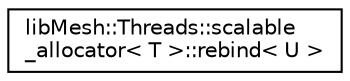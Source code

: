 digraph "Graphical Class Hierarchy"
{
  edge [fontname="Helvetica",fontsize="10",labelfontname="Helvetica",labelfontsize="10"];
  node [fontname="Helvetica",fontsize="10",shape=record];
  rankdir="LR";
  Node0 [label="libMesh::Threads::scalable\l_allocator\< T \>::rebind\< U \>",height=0.2,width=0.4,color="black", fillcolor="white", style="filled",URL="$structlibMesh_1_1Threads_1_1scalable__allocator_1_1rebind.html"];
}

